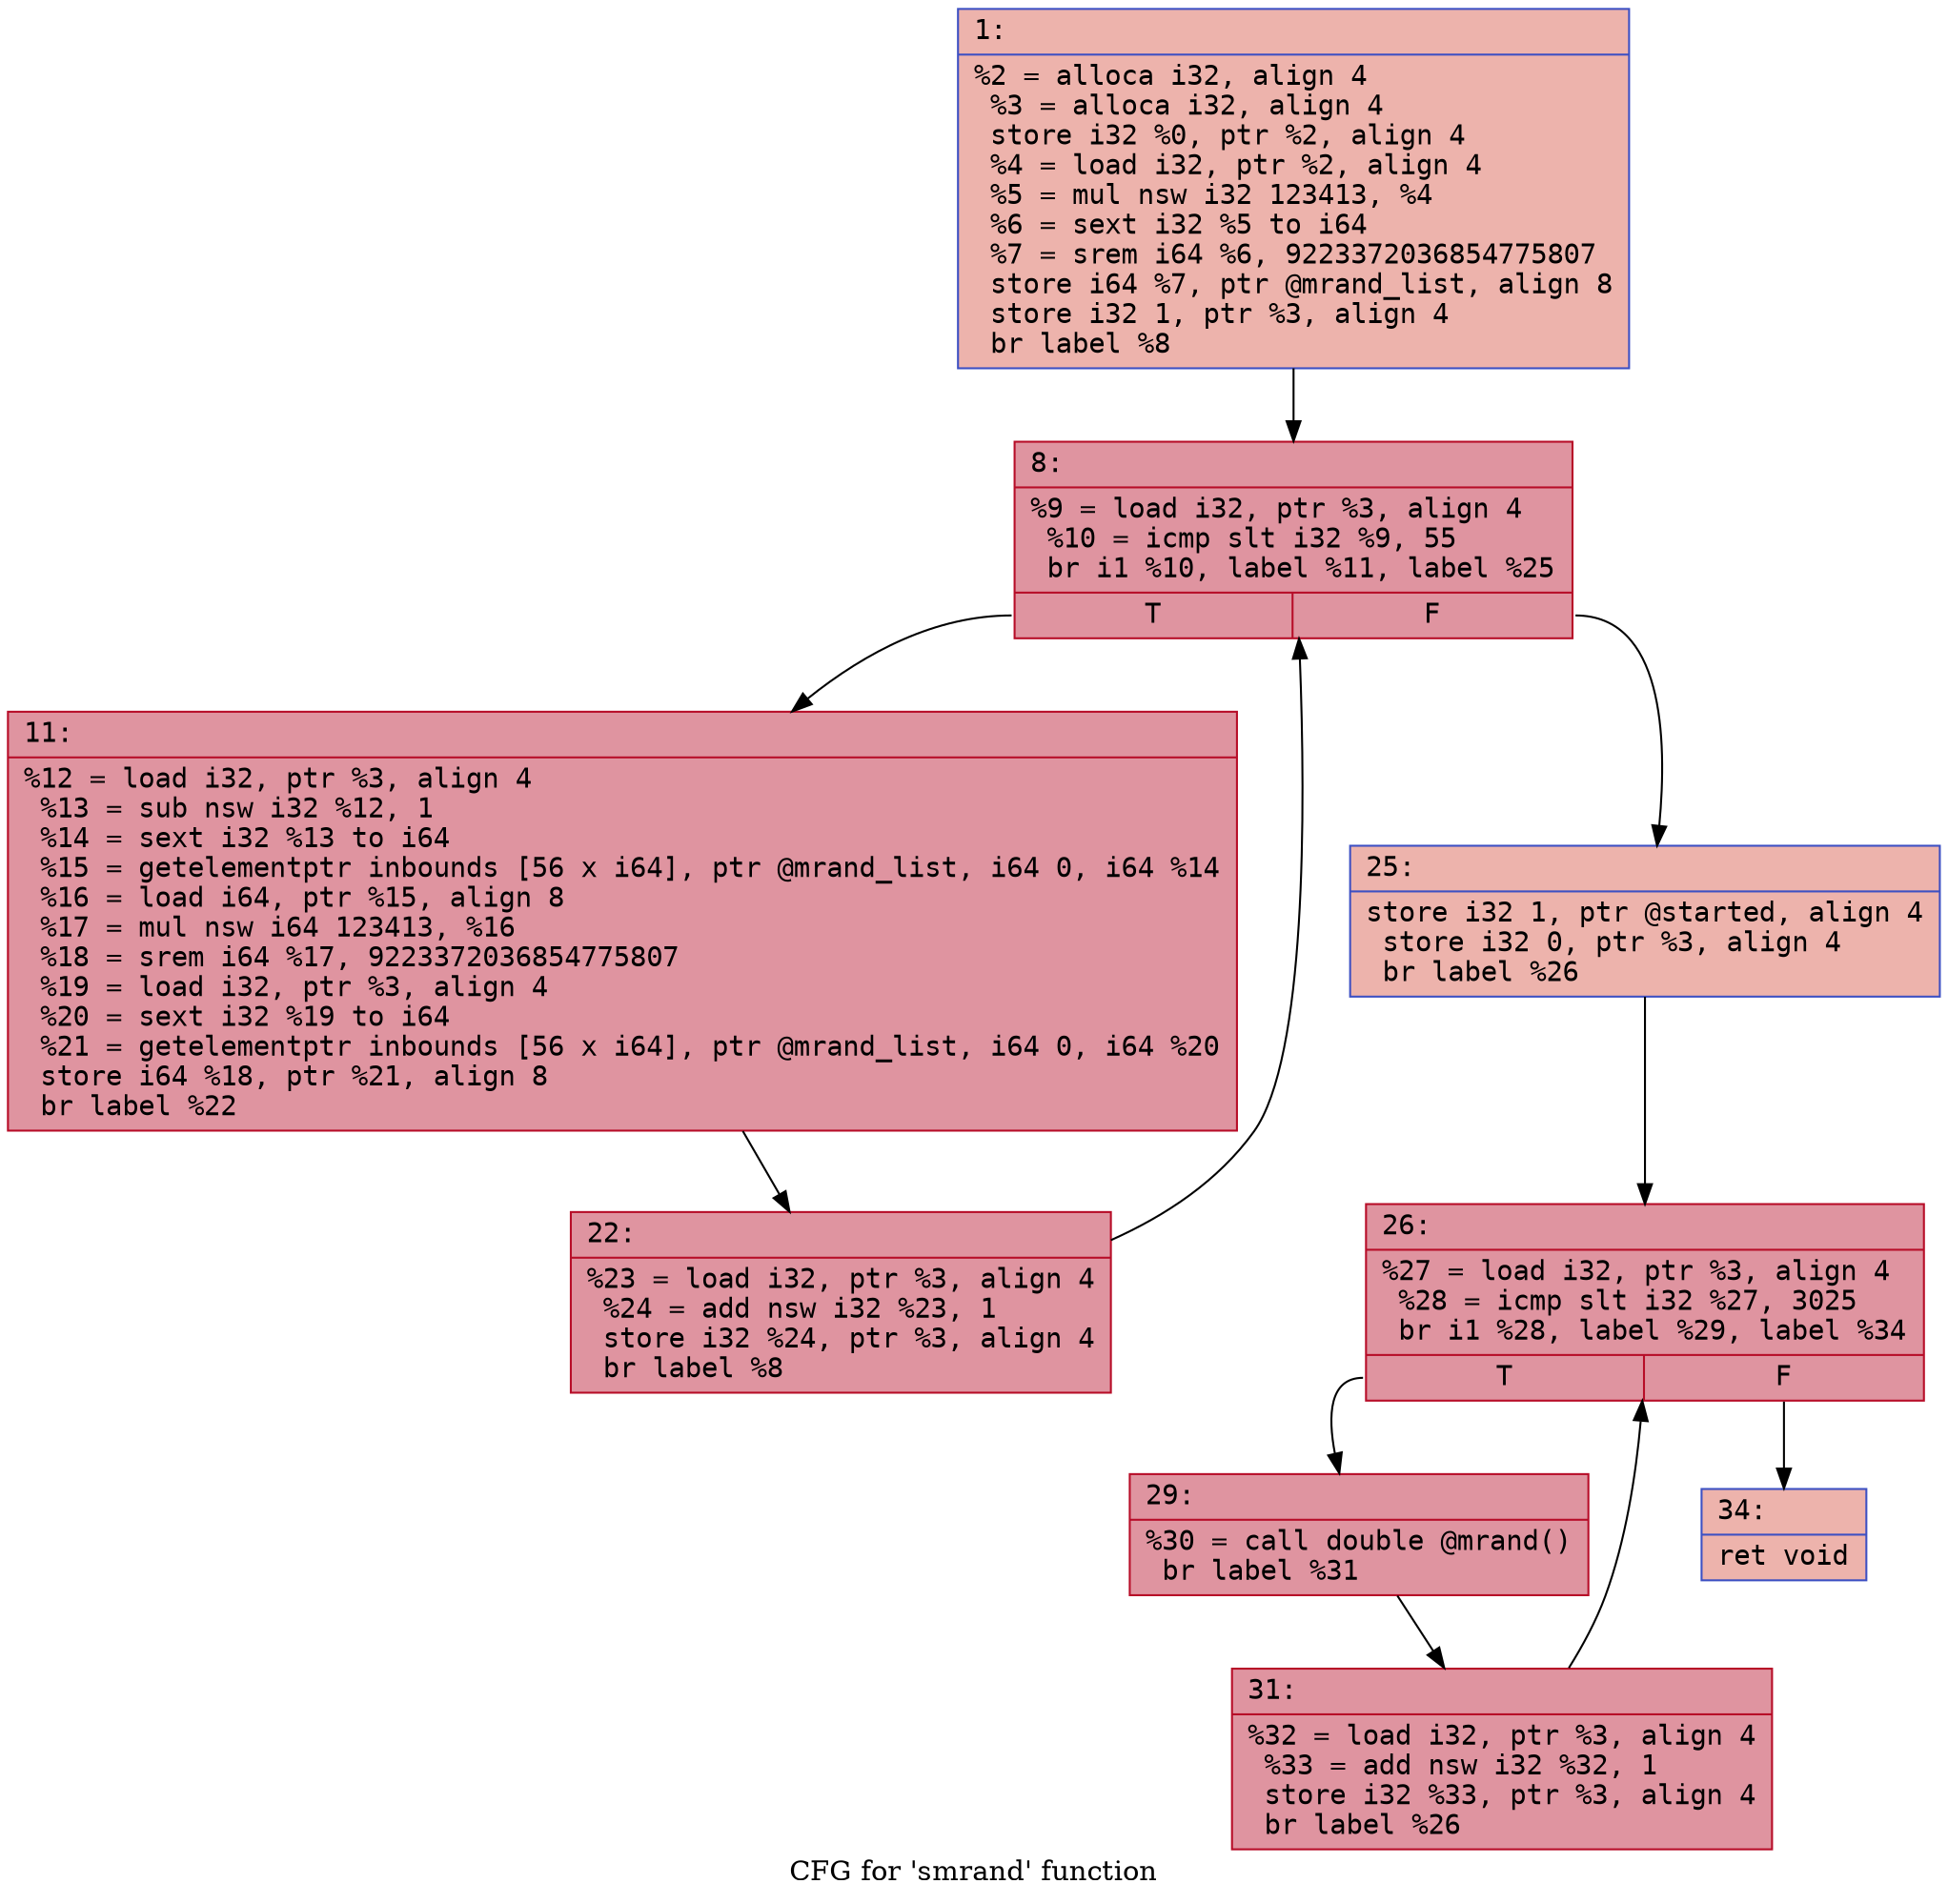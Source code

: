 digraph "CFG for 'smrand' function" {
	label="CFG for 'smrand' function";

	Node0x600000611680 [shape=record,color="#3d50c3ff", style=filled, fillcolor="#d6524470" fontname="Courier",label="{1:\l|  %2 = alloca i32, align 4\l  %3 = alloca i32, align 4\l  store i32 %0, ptr %2, align 4\l  %4 = load i32, ptr %2, align 4\l  %5 = mul nsw i32 123413, %4\l  %6 = sext i32 %5 to i64\l  %7 = srem i64 %6, 9223372036854775807\l  store i64 %7, ptr @mrand_list, align 8\l  store i32 1, ptr %3, align 4\l  br label %8\l}"];
	Node0x600000611680 -> Node0x6000006116d0[tooltip="1 -> 8\nProbability 100.00%" ];
	Node0x6000006116d0 [shape=record,color="#b70d28ff", style=filled, fillcolor="#b70d2870" fontname="Courier",label="{8:\l|  %9 = load i32, ptr %3, align 4\l  %10 = icmp slt i32 %9, 55\l  br i1 %10, label %11, label %25\l|{<s0>T|<s1>F}}"];
	Node0x6000006116d0:s0 -> Node0x600000611720[tooltip="8 -> 11\nProbability 96.88%" ];
	Node0x6000006116d0:s1 -> Node0x6000006117c0[tooltip="8 -> 25\nProbability 3.12%" ];
	Node0x600000611720 [shape=record,color="#b70d28ff", style=filled, fillcolor="#b70d2870" fontname="Courier",label="{11:\l|  %12 = load i32, ptr %3, align 4\l  %13 = sub nsw i32 %12, 1\l  %14 = sext i32 %13 to i64\l  %15 = getelementptr inbounds [56 x i64], ptr @mrand_list, i64 0, i64 %14\l  %16 = load i64, ptr %15, align 8\l  %17 = mul nsw i64 123413, %16\l  %18 = srem i64 %17, 9223372036854775807\l  %19 = load i32, ptr %3, align 4\l  %20 = sext i32 %19 to i64\l  %21 = getelementptr inbounds [56 x i64], ptr @mrand_list, i64 0, i64 %20\l  store i64 %18, ptr %21, align 8\l  br label %22\l}"];
	Node0x600000611720 -> Node0x600000611770[tooltip="11 -> 22\nProbability 100.00%" ];
	Node0x600000611770 [shape=record,color="#b70d28ff", style=filled, fillcolor="#b70d2870" fontname="Courier",label="{22:\l|  %23 = load i32, ptr %3, align 4\l  %24 = add nsw i32 %23, 1\l  store i32 %24, ptr %3, align 4\l  br label %8\l}"];
	Node0x600000611770 -> Node0x6000006116d0[tooltip="22 -> 8\nProbability 100.00%" ];
	Node0x6000006117c0 [shape=record,color="#3d50c3ff", style=filled, fillcolor="#d6524470" fontname="Courier",label="{25:\l|  store i32 1, ptr @started, align 4\l  store i32 0, ptr %3, align 4\l  br label %26\l}"];
	Node0x6000006117c0 -> Node0x600000611810[tooltip="25 -> 26\nProbability 100.00%" ];
	Node0x600000611810 [shape=record,color="#b70d28ff", style=filled, fillcolor="#b70d2870" fontname="Courier",label="{26:\l|  %27 = load i32, ptr %3, align 4\l  %28 = icmp slt i32 %27, 3025\l  br i1 %28, label %29, label %34\l|{<s0>T|<s1>F}}"];
	Node0x600000611810:s0 -> Node0x600000611860[tooltip="26 -> 29\nProbability 96.88%" ];
	Node0x600000611810:s1 -> Node0x600000611900[tooltip="26 -> 34\nProbability 3.12%" ];
	Node0x600000611860 [shape=record,color="#b70d28ff", style=filled, fillcolor="#b70d2870" fontname="Courier",label="{29:\l|  %30 = call double @mrand()\l  br label %31\l}"];
	Node0x600000611860 -> Node0x6000006118b0[tooltip="29 -> 31\nProbability 100.00%" ];
	Node0x6000006118b0 [shape=record,color="#b70d28ff", style=filled, fillcolor="#b70d2870" fontname="Courier",label="{31:\l|  %32 = load i32, ptr %3, align 4\l  %33 = add nsw i32 %32, 1\l  store i32 %33, ptr %3, align 4\l  br label %26\l}"];
	Node0x6000006118b0 -> Node0x600000611810[tooltip="31 -> 26\nProbability 100.00%" ];
	Node0x600000611900 [shape=record,color="#3d50c3ff", style=filled, fillcolor="#d6524470" fontname="Courier",label="{34:\l|  ret void\l}"];
}
